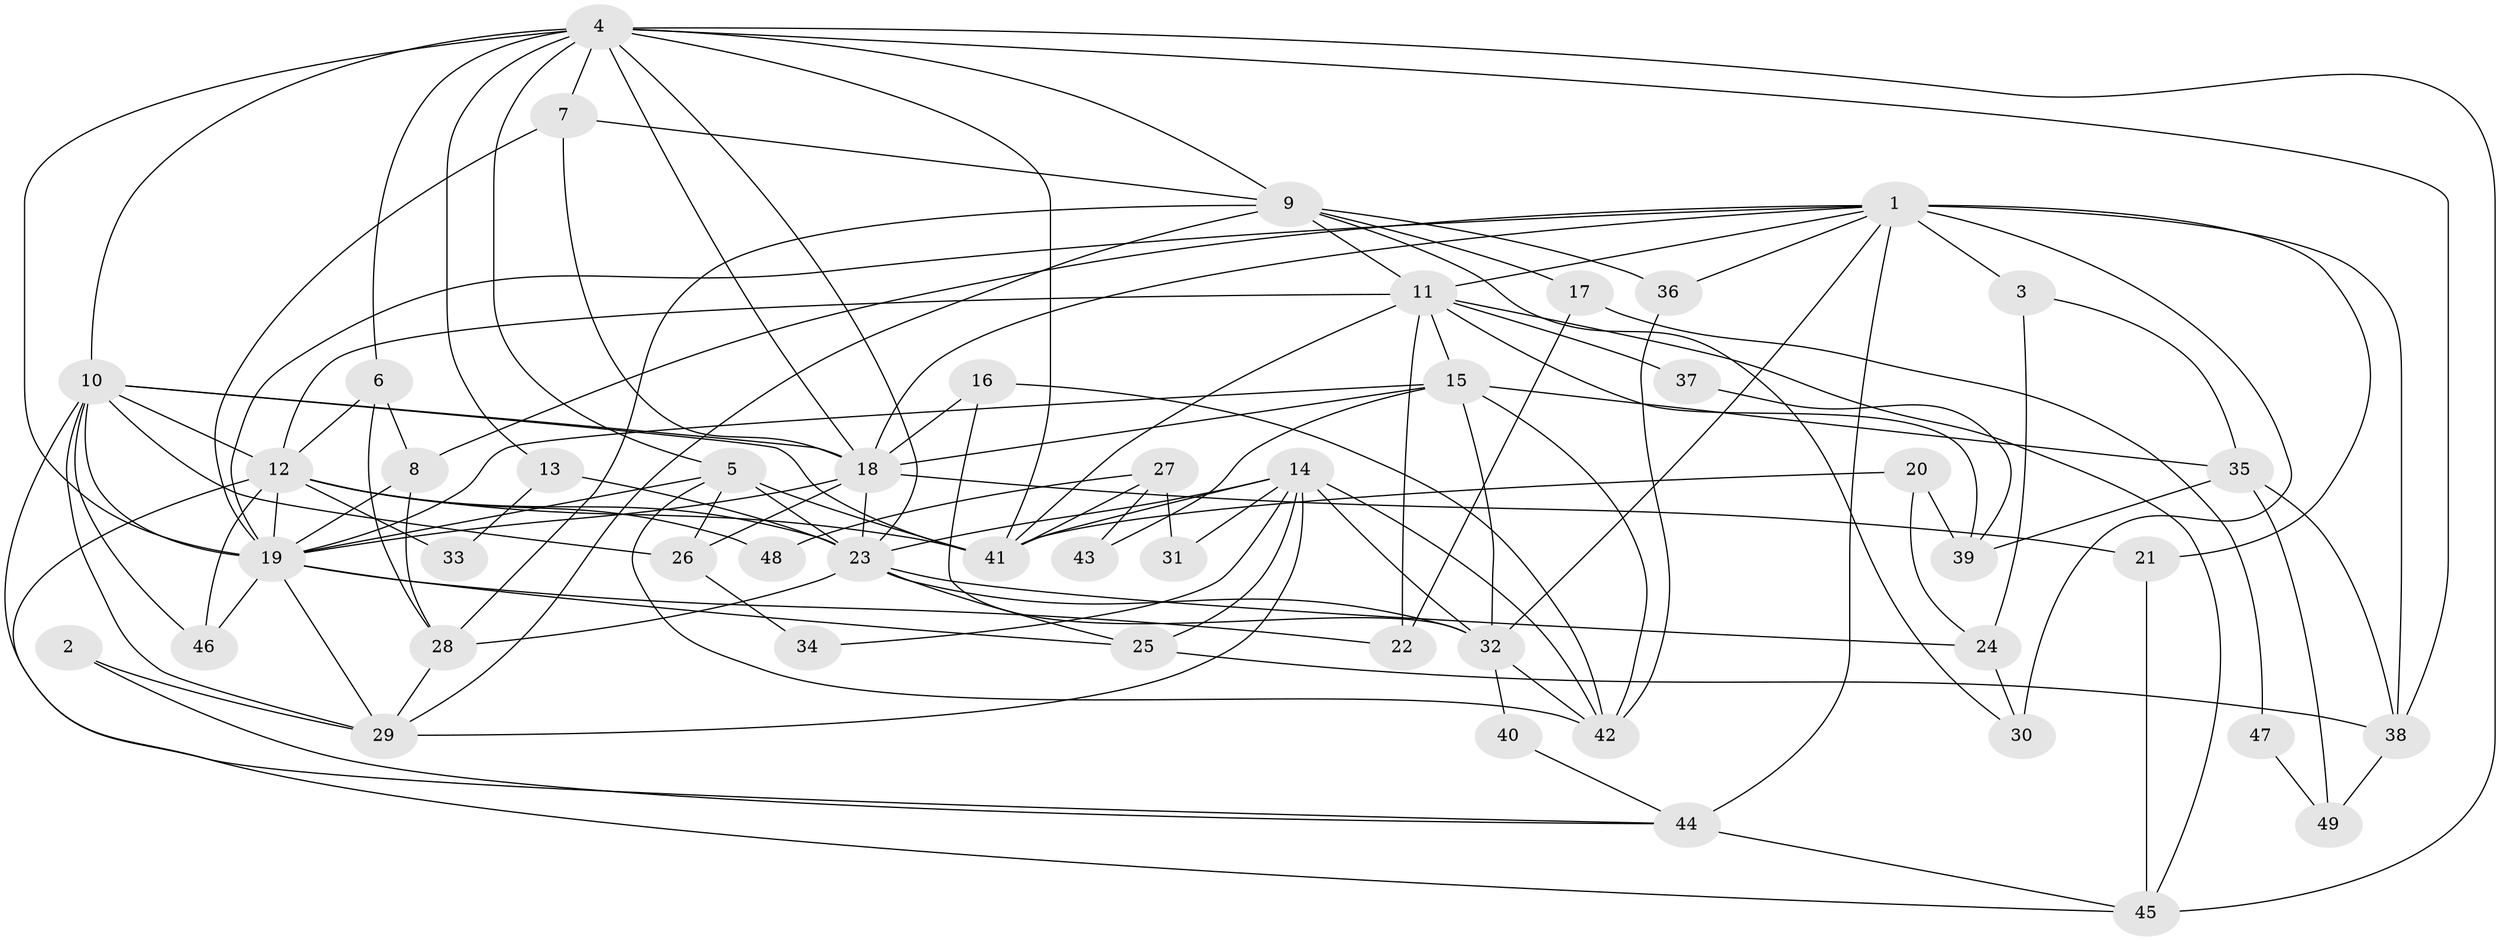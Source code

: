 // original degree distribution, {4: 0.22448979591836735, 2: 0.16326530612244897, 3: 0.24489795918367346, 7: 0.030612244897959183, 5: 0.23469387755102042, 6: 0.08163265306122448, 8: 0.02040816326530612}
// Generated by graph-tools (version 1.1) at 2025/36/03/09/25 02:36:00]
// undirected, 49 vertices, 124 edges
graph export_dot {
graph [start="1"]
  node [color=gray90,style=filled];
  1;
  2;
  3;
  4;
  5;
  6;
  7;
  8;
  9;
  10;
  11;
  12;
  13;
  14;
  15;
  16;
  17;
  18;
  19;
  20;
  21;
  22;
  23;
  24;
  25;
  26;
  27;
  28;
  29;
  30;
  31;
  32;
  33;
  34;
  35;
  36;
  37;
  38;
  39;
  40;
  41;
  42;
  43;
  44;
  45;
  46;
  47;
  48;
  49;
  1 -- 3 [weight=2.0];
  1 -- 8 [weight=1.0];
  1 -- 11 [weight=1.0];
  1 -- 18 [weight=1.0];
  1 -- 19 [weight=1.0];
  1 -- 21 [weight=1.0];
  1 -- 30 [weight=2.0];
  1 -- 32 [weight=1.0];
  1 -- 36 [weight=1.0];
  1 -- 38 [weight=1.0];
  1 -- 44 [weight=2.0];
  2 -- 29 [weight=1.0];
  2 -- 44 [weight=1.0];
  3 -- 24 [weight=1.0];
  3 -- 35 [weight=1.0];
  4 -- 5 [weight=1.0];
  4 -- 6 [weight=2.0];
  4 -- 7 [weight=1.0];
  4 -- 9 [weight=2.0];
  4 -- 10 [weight=1.0];
  4 -- 13 [weight=1.0];
  4 -- 18 [weight=1.0];
  4 -- 19 [weight=1.0];
  4 -- 23 [weight=1.0];
  4 -- 38 [weight=1.0];
  4 -- 41 [weight=1.0];
  4 -- 45 [weight=1.0];
  5 -- 19 [weight=1.0];
  5 -- 23 [weight=1.0];
  5 -- 26 [weight=1.0];
  5 -- 41 [weight=1.0];
  5 -- 42 [weight=1.0];
  6 -- 8 [weight=1.0];
  6 -- 12 [weight=1.0];
  6 -- 28 [weight=1.0];
  7 -- 9 [weight=1.0];
  7 -- 18 [weight=1.0];
  7 -- 19 [weight=1.0];
  8 -- 19 [weight=1.0];
  8 -- 28 [weight=1.0];
  9 -- 11 [weight=1.0];
  9 -- 17 [weight=2.0];
  9 -- 28 [weight=1.0];
  9 -- 29 [weight=1.0];
  9 -- 30 [weight=1.0];
  9 -- 36 [weight=1.0];
  10 -- 12 [weight=1.0];
  10 -- 18 [weight=2.0];
  10 -- 19 [weight=2.0];
  10 -- 26 [weight=1.0];
  10 -- 29 [weight=1.0];
  10 -- 41 [weight=2.0];
  10 -- 44 [weight=1.0];
  10 -- 46 [weight=1.0];
  11 -- 12 [weight=1.0];
  11 -- 15 [weight=1.0];
  11 -- 22 [weight=1.0];
  11 -- 37 [weight=1.0];
  11 -- 39 [weight=1.0];
  11 -- 41 [weight=2.0];
  11 -- 45 [weight=1.0];
  12 -- 19 [weight=1.0];
  12 -- 23 [weight=1.0];
  12 -- 33 [weight=1.0];
  12 -- 41 [weight=1.0];
  12 -- 45 [weight=1.0];
  12 -- 46 [weight=3.0];
  12 -- 48 [weight=1.0];
  13 -- 23 [weight=1.0];
  13 -- 33 [weight=1.0];
  14 -- 23 [weight=1.0];
  14 -- 25 [weight=1.0];
  14 -- 29 [weight=1.0];
  14 -- 31 [weight=1.0];
  14 -- 32 [weight=2.0];
  14 -- 34 [weight=1.0];
  14 -- 41 [weight=1.0];
  14 -- 42 [weight=1.0];
  15 -- 18 [weight=1.0];
  15 -- 19 [weight=2.0];
  15 -- 32 [weight=1.0];
  15 -- 35 [weight=1.0];
  15 -- 42 [weight=1.0];
  15 -- 43 [weight=1.0];
  16 -- 18 [weight=1.0];
  16 -- 32 [weight=1.0];
  16 -- 42 [weight=1.0];
  17 -- 22 [weight=1.0];
  17 -- 47 [weight=1.0];
  18 -- 19 [weight=1.0];
  18 -- 21 [weight=2.0];
  18 -- 23 [weight=2.0];
  18 -- 26 [weight=1.0];
  19 -- 22 [weight=1.0];
  19 -- 25 [weight=1.0];
  19 -- 29 [weight=1.0];
  19 -- 46 [weight=1.0];
  20 -- 24 [weight=1.0];
  20 -- 39 [weight=1.0];
  20 -- 41 [weight=1.0];
  21 -- 45 [weight=1.0];
  23 -- 24 [weight=1.0];
  23 -- 25 [weight=1.0];
  23 -- 28 [weight=2.0];
  23 -- 32 [weight=1.0];
  24 -- 30 [weight=1.0];
  25 -- 38 [weight=1.0];
  26 -- 34 [weight=1.0];
  27 -- 31 [weight=1.0];
  27 -- 41 [weight=1.0];
  27 -- 43 [weight=1.0];
  27 -- 48 [weight=1.0];
  28 -- 29 [weight=1.0];
  32 -- 40 [weight=1.0];
  32 -- 42 [weight=1.0];
  35 -- 38 [weight=1.0];
  35 -- 39 [weight=1.0];
  35 -- 49 [weight=1.0];
  36 -- 42 [weight=1.0];
  37 -- 39 [weight=1.0];
  38 -- 49 [weight=1.0];
  40 -- 44 [weight=1.0];
  44 -- 45 [weight=1.0];
  47 -- 49 [weight=1.0];
}
